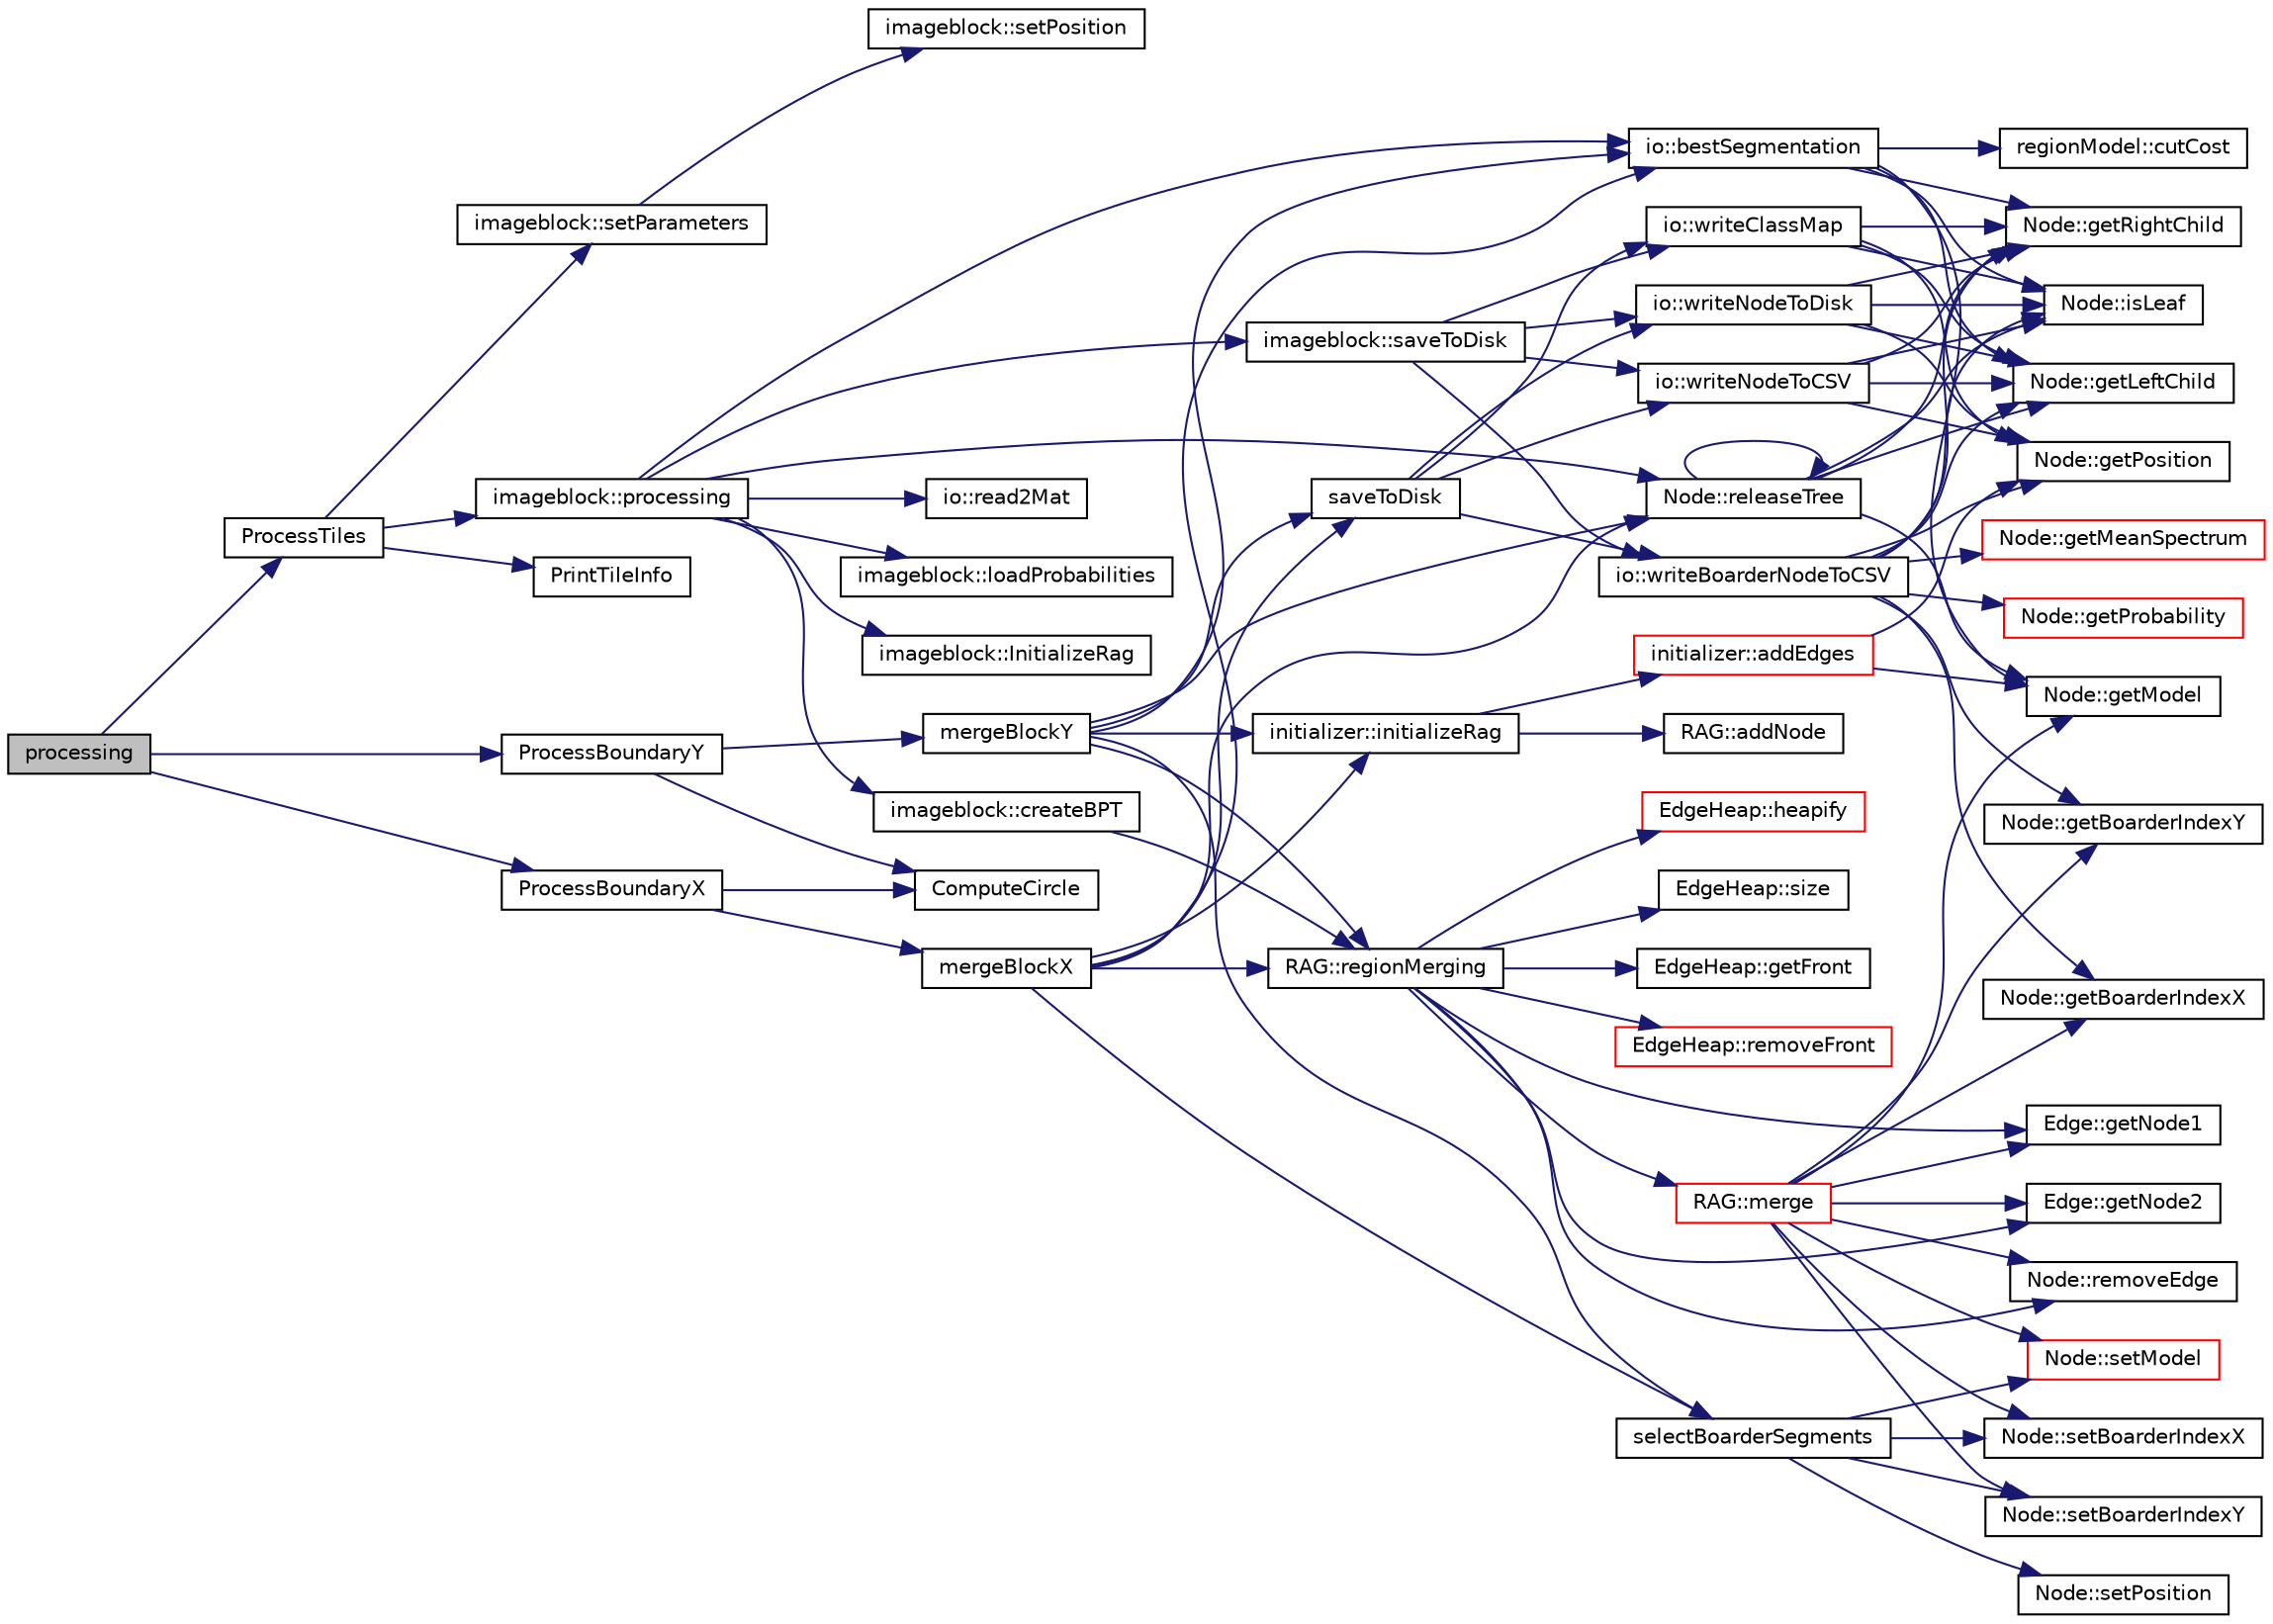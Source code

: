 digraph "processing"
{
  edge [fontname="Helvetica",fontsize="10",labelfontname="Helvetica",labelfontsize="10"];
  node [fontname="Helvetica",fontsize="10",shape=record];
  rankdir="LR";
  Node1 [label="processing",height=0.2,width=0.4,color="black", fillcolor="grey75", style="filled", fontcolor="black"];
  Node1 -> Node2 [color="midnightblue",fontsize="10",style="solid",fontname="Helvetica"];
  Node2 [label="ProcessTiles",height=0.2,width=0.4,color="black", fillcolor="white", style="filled",URL="$classimage.html#a6a8c54680f9a7f8809606439db5864ec"];
  Node2 -> Node3 [color="midnightblue",fontsize="10",style="solid",fontname="Helvetica"];
  Node3 [label="PrintTileInfo",height=0.2,width=0.4,color="black", fillcolor="white", style="filled",URL="$classimage.html#a287f546d888c13d97472f5f6e82e800f"];
  Node2 -> Node4 [color="midnightblue",fontsize="10",style="solid",fontname="Helvetica"];
  Node4 [label="imageblock::setParameters",height=0.2,width=0.4,color="black", fillcolor="white", style="filled",URL="$classimageblock.html#acf18671cd68fd52ffdff7de654b23982"];
  Node4 -> Node5 [color="midnightblue",fontsize="10",style="solid",fontname="Helvetica"];
  Node5 [label="imageblock::setPosition",height=0.2,width=0.4,color="black", fillcolor="white", style="filled",URL="$classimageblock.html#aa3fb01661092c4b6c069b680ddb9479c"];
  Node2 -> Node6 [color="midnightblue",fontsize="10",style="solid",fontname="Helvetica"];
  Node6 [label="imageblock::processing",height=0.2,width=0.4,color="black", fillcolor="white", style="filled",URL="$classimageblock.html#a89472f222862e686ff3125402ef262c5"];
  Node6 -> Node7 [color="midnightblue",fontsize="10",style="solid",fontname="Helvetica"];
  Node7 [label="imageblock::loadProbabilities",height=0.2,width=0.4,color="black", fillcolor="white", style="filled",URL="$classimageblock.html#a2790a2d80bb90f6486573acd9e30ee8d"];
  Node6 -> Node8 [color="midnightblue",fontsize="10",style="solid",fontname="Helvetica"];
  Node8 [label="imageblock::InitializeRag",height=0.2,width=0.4,color="black", fillcolor="white", style="filled",URL="$classimageblock.html#a4dc5072a6ddbe12d09a79535fea86a51"];
  Node6 -> Node9 [color="midnightblue",fontsize="10",style="solid",fontname="Helvetica"];
  Node9 [label="imageblock::createBPT",height=0.2,width=0.4,color="black", fillcolor="white", style="filled",URL="$classimageblock.html#ab2aa3a58b4e0910082cf07969354644f"];
  Node9 -> Node10 [color="midnightblue",fontsize="10",style="solid",fontname="Helvetica"];
  Node10 [label="RAG::regionMerging",height=0.2,width=0.4,color="black", fillcolor="white", style="filled",URL="$class_r_a_g.html#aa35ff4aa2e8c951da85844341b430d94"];
  Node10 -> Node11 [color="midnightblue",fontsize="10",style="solid",fontname="Helvetica"];
  Node11 [label="EdgeHeap::heapify",height=0.2,width=0.4,color="red", fillcolor="white", style="filled",URL="$class_edge_heap.html#a9162c75ff16e9a609e708dc61ff0395e"];
  Node10 -> Node12 [color="midnightblue",fontsize="10",style="solid",fontname="Helvetica"];
  Node12 [label="EdgeHeap::size",height=0.2,width=0.4,color="black", fillcolor="white", style="filled",URL="$class_edge_heap.html#a22727e9c338fb1aaa6722031445373c3"];
  Node10 -> Node13 [color="midnightblue",fontsize="10",style="solid",fontname="Helvetica"];
  Node13 [label="EdgeHeap::getFront",height=0.2,width=0.4,color="black", fillcolor="white", style="filled",URL="$class_edge_heap.html#aa469a947b30ac1677c6ee71af100f2a8"];
  Node10 -> Node14 [color="midnightblue",fontsize="10",style="solid",fontname="Helvetica"];
  Node14 [label="EdgeHeap::removeFront",height=0.2,width=0.4,color="red", fillcolor="white", style="filled",URL="$class_edge_heap.html#a2e669592316f3b96125656dd603d80fc"];
  Node10 -> Node15 [color="midnightblue",fontsize="10",style="solid",fontname="Helvetica"];
  Node15 [label="Edge::getNode1",height=0.2,width=0.4,color="black", fillcolor="white", style="filled",URL="$class_edge.html#a71b36dea35f97b8f920ee038d068aa1c"];
  Node10 -> Node16 [color="midnightblue",fontsize="10",style="solid",fontname="Helvetica"];
  Node16 [label="Edge::getNode2",height=0.2,width=0.4,color="black", fillcolor="white", style="filled",URL="$class_edge.html#a19de368e9a77bd47d5882a90e51d145d"];
  Node10 -> Node17 [color="midnightblue",fontsize="10",style="solid",fontname="Helvetica"];
  Node17 [label="Node::removeEdge",height=0.2,width=0.4,color="black", fillcolor="white", style="filled",URL="$class_node.html#a8f6ea43b31c7a34accbc1bba0a8b61e7"];
  Node10 -> Node18 [color="midnightblue",fontsize="10",style="solid",fontname="Helvetica"];
  Node18 [label="RAG::merge",height=0.2,width=0.4,color="red", fillcolor="white", style="filled",URL="$class_r_a_g.html#a1e07bd7d6066bba42af5bd3cd514af54"];
  Node18 -> Node19 [color="midnightblue",fontsize="10",style="solid",fontname="Helvetica"];
  Node19 [label="Node::getBoarderIndexX",height=0.2,width=0.4,color="black", fillcolor="white", style="filled",URL="$class_node.html#ab8d9fa915cf2d13769b17e3464c15dd7"];
  Node18 -> Node20 [color="midnightblue",fontsize="10",style="solid",fontname="Helvetica"];
  Node20 [label="Node::setBoarderIndexX",height=0.2,width=0.4,color="black", fillcolor="white", style="filled",URL="$class_node.html#a45e88c2e78f1b4b8ee1f276c318e8fae"];
  Node18 -> Node21 [color="midnightblue",fontsize="10",style="solid",fontname="Helvetica"];
  Node21 [label="Node::getBoarderIndexY",height=0.2,width=0.4,color="black", fillcolor="white", style="filled",URL="$class_node.html#a2919276627db854e6e7be3fb0f1fe815"];
  Node18 -> Node22 [color="midnightblue",fontsize="10",style="solid",fontname="Helvetica"];
  Node22 [label="Node::setBoarderIndexY",height=0.2,width=0.4,color="black", fillcolor="white", style="filled",URL="$class_node.html#a892f133910a3c2edb5fe2dd5aaad6068"];
  Node18 -> Node23 [color="midnightblue",fontsize="10",style="solid",fontname="Helvetica"];
  Node23 [label="Node::getModel",height=0.2,width=0.4,color="black", fillcolor="white", style="filled",URL="$class_node.html#a412d0d4c9e031df3f73aac5ad0f1fa08"];
  Node18 -> Node24 [color="midnightblue",fontsize="10",style="solid",fontname="Helvetica"];
  Node24 [label="Node::setModel",height=0.2,width=0.4,color="red", fillcolor="white", style="filled",URL="$class_node.html#a9e47fa25cf909c13bff15c324d0d92e9"];
  Node18 -> Node15 [color="midnightblue",fontsize="10",style="solid",fontname="Helvetica"];
  Node18 -> Node17 [color="midnightblue",fontsize="10",style="solid",fontname="Helvetica"];
  Node18 -> Node16 [color="midnightblue",fontsize="10",style="solid",fontname="Helvetica"];
  Node6 -> Node25 [color="midnightblue",fontsize="10",style="solid",fontname="Helvetica"];
  Node25 [label="io::bestSegmentation",height=0.2,width=0.4,color="black", fillcolor="white", style="filled",URL="$classio.html#aa6b5f19db24f0fbc9ad1630617c0f54b"];
  Node25 -> Node26 [color="midnightblue",fontsize="10",style="solid",fontname="Helvetica"];
  Node26 [label="Node::isLeaf",height=0.2,width=0.4,color="black", fillcolor="white", style="filled",URL="$class_node.html#a9b57b1e6093ef03a48de206e1fe0d5fe"];
  Node25 -> Node27 [color="midnightblue",fontsize="10",style="solid",fontname="Helvetica"];
  Node27 [label="Node::getLeftChild",height=0.2,width=0.4,color="black", fillcolor="white", style="filled",URL="$class_node.html#a8a4d7053614ca51e96eeee9c4b86000f"];
  Node25 -> Node28 [color="midnightblue",fontsize="10",style="solid",fontname="Helvetica"];
  Node28 [label="Node::getRightChild",height=0.2,width=0.4,color="black", fillcolor="white", style="filled",URL="$class_node.html#a4e1a39b09be4bef30b2f6919653ed38d"];
  Node25 -> Node23 [color="midnightblue",fontsize="10",style="solid",fontname="Helvetica"];
  Node25 -> Node29 [color="midnightblue",fontsize="10",style="solid",fontname="Helvetica"];
  Node29 [label="regionModel::cutCost",height=0.2,width=0.4,color="black", fillcolor="white", style="filled",URL="$classregion_model.html#a1035159c75a624fa0ac50ab5b2808a6c"];
  Node6 -> Node30 [color="midnightblue",fontsize="10",style="solid",fontname="Helvetica"];
  Node30 [label="imageblock::saveToDisk",height=0.2,width=0.4,color="black", fillcolor="white", style="filled",URL="$classimageblock.html#adff5923608b5db36798b0049fe511c00"];
  Node30 -> Node31 [color="midnightblue",fontsize="10",style="solid",fontname="Helvetica"];
  Node31 [label="io::writeNodeToDisk",height=0.2,width=0.4,color="black", fillcolor="white", style="filled",URL="$classio.html#a6940f64416be1998a371c10541f8706a"];
  Node31 -> Node26 [color="midnightblue",fontsize="10",style="solid",fontname="Helvetica"];
  Node31 -> Node32 [color="midnightblue",fontsize="10",style="solid",fontname="Helvetica"];
  Node32 [label="Node::getPosition",height=0.2,width=0.4,color="black", fillcolor="white", style="filled",URL="$class_node.html#aca18f927d6e3e68be84538066f2ed2e7"];
  Node31 -> Node28 [color="midnightblue",fontsize="10",style="solid",fontname="Helvetica"];
  Node31 -> Node27 [color="midnightblue",fontsize="10",style="solid",fontname="Helvetica"];
  Node30 -> Node33 [color="midnightblue",fontsize="10",style="solid",fontname="Helvetica"];
  Node33 [label="io::writeNodeToCSV",height=0.2,width=0.4,color="black", fillcolor="white", style="filled",URL="$classio.html#a2d5c3a702f6bcf7543c5ecc9cbeddd1a"];
  Node33 -> Node26 [color="midnightblue",fontsize="10",style="solid",fontname="Helvetica"];
  Node33 -> Node32 [color="midnightblue",fontsize="10",style="solid",fontname="Helvetica"];
  Node33 -> Node28 [color="midnightblue",fontsize="10",style="solid",fontname="Helvetica"];
  Node33 -> Node27 [color="midnightblue",fontsize="10",style="solid",fontname="Helvetica"];
  Node30 -> Node34 [color="midnightblue",fontsize="10",style="solid",fontname="Helvetica"];
  Node34 [label="io::writeClassMap",height=0.2,width=0.4,color="black", fillcolor="white", style="filled",URL="$classio.html#abb3c509762160aac710228fe7e5cc108"];
  Node34 -> Node26 [color="midnightblue",fontsize="10",style="solid",fontname="Helvetica"];
  Node34 -> Node32 [color="midnightblue",fontsize="10",style="solid",fontname="Helvetica"];
  Node34 -> Node28 [color="midnightblue",fontsize="10",style="solid",fontname="Helvetica"];
  Node34 -> Node27 [color="midnightblue",fontsize="10",style="solid",fontname="Helvetica"];
  Node30 -> Node35 [color="midnightblue",fontsize="10",style="solid",fontname="Helvetica"];
  Node35 [label="io::writeBoarderNodeToCSV",height=0.2,width=0.4,color="black", fillcolor="white", style="filled",URL="$classio.html#a45290f2fa730337cac405e4e3c978291"];
  Node35 -> Node26 [color="midnightblue",fontsize="10",style="solid",fontname="Helvetica"];
  Node35 -> Node32 [color="midnightblue",fontsize="10",style="solid",fontname="Helvetica"];
  Node35 -> Node19 [color="midnightblue",fontsize="10",style="solid",fontname="Helvetica"];
  Node35 -> Node21 [color="midnightblue",fontsize="10",style="solid",fontname="Helvetica"];
  Node35 -> Node36 [color="midnightblue",fontsize="10",style="solid",fontname="Helvetica"];
  Node36 [label="Node::getMeanSpectrum",height=0.2,width=0.4,color="red", fillcolor="white", style="filled",URL="$class_node.html#aa77f6b508b4f552ed4cd6eda60c9c1d8"];
  Node35 -> Node37 [color="midnightblue",fontsize="10",style="solid",fontname="Helvetica"];
  Node37 [label="Node::getProbability",height=0.2,width=0.4,color="red", fillcolor="white", style="filled",URL="$class_node.html#a53c1a2ed2199a9d6b029bb664ba9e899"];
  Node35 -> Node28 [color="midnightblue",fontsize="10",style="solid",fontname="Helvetica"];
  Node35 -> Node27 [color="midnightblue",fontsize="10",style="solid",fontname="Helvetica"];
  Node6 -> Node38 [color="midnightblue",fontsize="10",style="solid",fontname="Helvetica"];
  Node38 [label="Node::releaseTree",height=0.2,width=0.4,color="black", fillcolor="white", style="filled",URL="$class_node.html#a1e6284ff6b09d3eee68263bba7dc0c72"];
  Node38 -> Node26 [color="midnightblue",fontsize="10",style="solid",fontname="Helvetica"];
  Node38 -> Node23 [color="midnightblue",fontsize="10",style="solid",fontname="Helvetica"];
  Node38 -> Node27 [color="midnightblue",fontsize="10",style="solid",fontname="Helvetica"];
  Node38 -> Node38 [color="midnightblue",fontsize="10",style="solid",fontname="Helvetica"];
  Node38 -> Node28 [color="midnightblue",fontsize="10",style="solid",fontname="Helvetica"];
  Node6 -> Node39 [color="midnightblue",fontsize="10",style="solid",fontname="Helvetica"];
  Node39 [label="io::read2Mat",height=0.2,width=0.4,color="black", fillcolor="white", style="filled",URL="$classio.html#a50467a4ebe19b812e358887e9f6ac8e0"];
  Node1 -> Node40 [color="midnightblue",fontsize="10",style="solid",fontname="Helvetica"];
  Node40 [label="ProcessBoundaryX",height=0.2,width=0.4,color="black", fillcolor="white", style="filled",URL="$classimage.html#aa9a1e4e7bb24e595d6b988ef663ea58f"];
  Node40 -> Node41 [color="midnightblue",fontsize="10",style="solid",fontname="Helvetica"];
  Node41 [label="ComputeCircle",height=0.2,width=0.4,color="black", fillcolor="white", style="filled",URL="$classimage.html#a93a09f3580180eccaab945bf93217d67"];
  Node40 -> Node42 [color="midnightblue",fontsize="10",style="solid",fontname="Helvetica"];
  Node42 [label="mergeBlockX",height=0.2,width=0.4,color="black", fillcolor="white", style="filled",URL="$classimage.html#a23ed791c4607d37c21e3330eefc1e169"];
  Node42 -> Node43 [color="midnightblue",fontsize="10",style="solid",fontname="Helvetica"];
  Node43 [label="selectBoarderSegments",height=0.2,width=0.4,color="black", fillcolor="white", style="filled",URL="$classimage.html#a2e7a73478ebe7a00f8b1bcf5b370c8fe"];
  Node43 -> Node44 [color="midnightblue",fontsize="10",style="solid",fontname="Helvetica"];
  Node44 [label="Node::setPosition",height=0.2,width=0.4,color="black", fillcolor="white", style="filled",URL="$class_node.html#a641f9e65152f81de2b3824f239ae416c"];
  Node43 -> Node20 [color="midnightblue",fontsize="10",style="solid",fontname="Helvetica"];
  Node43 -> Node22 [color="midnightblue",fontsize="10",style="solid",fontname="Helvetica"];
  Node43 -> Node24 [color="midnightblue",fontsize="10",style="solid",fontname="Helvetica"];
  Node42 -> Node45 [color="midnightblue",fontsize="10",style="solid",fontname="Helvetica"];
  Node45 [label="initializer::initializeRag",height=0.2,width=0.4,color="black", fillcolor="white", style="filled",URL="$classinitializer.html#af0ce877b43d207d32c598f789c8c2d06"];
  Node45 -> Node46 [color="midnightblue",fontsize="10",style="solid",fontname="Helvetica"];
  Node46 [label="RAG::addNode",height=0.2,width=0.4,color="black", fillcolor="white", style="filled",URL="$class_r_a_g.html#aceab6a3dae735ece4ff9c08fb49d8f95"];
  Node45 -> Node47 [color="midnightblue",fontsize="10",style="solid",fontname="Helvetica"];
  Node47 [label="initializer::addEdges",height=0.2,width=0.4,color="red", fillcolor="white", style="filled",URL="$classinitializer.html#a642cc68c88fe531c4deef6909942f03a"];
  Node47 -> Node32 [color="midnightblue",fontsize="10",style="solid",fontname="Helvetica"];
  Node47 -> Node23 [color="midnightblue",fontsize="10",style="solid",fontname="Helvetica"];
  Node42 -> Node10 [color="midnightblue",fontsize="10",style="solid",fontname="Helvetica"];
  Node42 -> Node25 [color="midnightblue",fontsize="10",style="solid",fontname="Helvetica"];
  Node42 -> Node48 [color="midnightblue",fontsize="10",style="solid",fontname="Helvetica"];
  Node48 [label="saveToDisk",height=0.2,width=0.4,color="black", fillcolor="white", style="filled",URL="$classimage.html#a00565f3c2ca76ad362311608f7bf360b"];
  Node48 -> Node31 [color="midnightblue",fontsize="10",style="solid",fontname="Helvetica"];
  Node48 -> Node33 [color="midnightblue",fontsize="10",style="solid",fontname="Helvetica"];
  Node48 -> Node34 [color="midnightblue",fontsize="10",style="solid",fontname="Helvetica"];
  Node48 -> Node35 [color="midnightblue",fontsize="10",style="solid",fontname="Helvetica"];
  Node42 -> Node38 [color="midnightblue",fontsize="10",style="solid",fontname="Helvetica"];
  Node1 -> Node49 [color="midnightblue",fontsize="10",style="solid",fontname="Helvetica"];
  Node49 [label="ProcessBoundaryY",height=0.2,width=0.4,color="black", fillcolor="white", style="filled",URL="$classimage.html#a17ae13fb1740d448efe9ce44b6077d49"];
  Node49 -> Node41 [color="midnightblue",fontsize="10",style="solid",fontname="Helvetica"];
  Node49 -> Node50 [color="midnightblue",fontsize="10",style="solid",fontname="Helvetica"];
  Node50 [label="mergeBlockY",height=0.2,width=0.4,color="black", fillcolor="white", style="filled",URL="$classimage.html#ae6fc33e20cc58618a576da635dc2b66d"];
  Node50 -> Node43 [color="midnightblue",fontsize="10",style="solid",fontname="Helvetica"];
  Node50 -> Node45 [color="midnightblue",fontsize="10",style="solid",fontname="Helvetica"];
  Node50 -> Node10 [color="midnightblue",fontsize="10",style="solid",fontname="Helvetica"];
  Node50 -> Node25 [color="midnightblue",fontsize="10",style="solid",fontname="Helvetica"];
  Node50 -> Node48 [color="midnightblue",fontsize="10",style="solid",fontname="Helvetica"];
  Node50 -> Node38 [color="midnightblue",fontsize="10",style="solid",fontname="Helvetica"];
}

